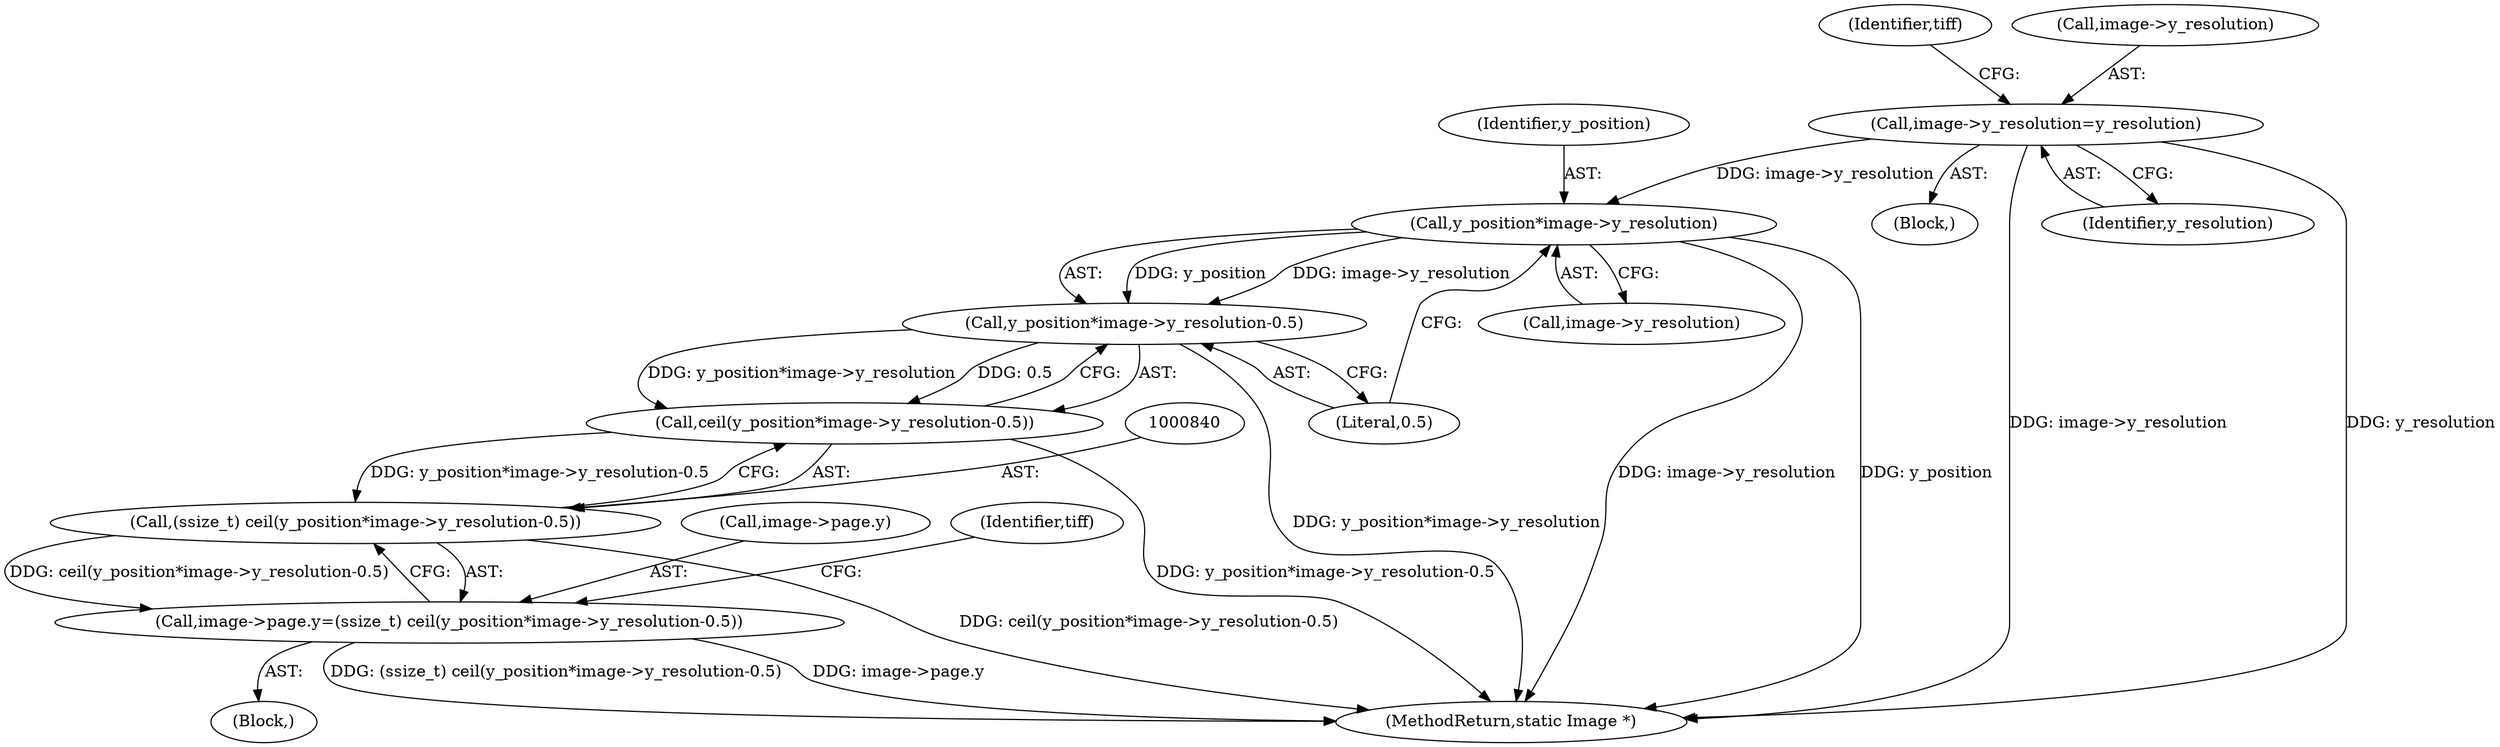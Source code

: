 digraph "0_ImageMagick_f8877abac8e568b2f339cca70c2c3c1b6eaec288@pointer" {
"1000843" [label="(Call,y_position*image->y_resolution)"];
"1000768" [label="(Call,image->y_resolution=y_resolution)"];
"1000842" [label="(Call,y_position*image->y_resolution-0.5)"];
"1000841" [label="(Call,ceil(y_position*image->y_resolution-0.5))"];
"1000839" [label="(Call,(ssize_t) ceil(y_position*image->y_resolution-0.5))"];
"1000833" [label="(Call,image->page.y=(ssize_t) ceil(y_position*image->y_resolution-0.5))"];
"1003406" [label="(MethodReturn,static Image *)"];
"1000776" [label="(Identifier,tiff)"];
"1000843" [label="(Call,y_position*image->y_resolution)"];
"1000839" [label="(Call,(ssize_t) ceil(y_position*image->y_resolution-0.5))"];
"1000834" [label="(Call,image->page.y)"];
"1000833" [label="(Call,image->page.y=(ssize_t) ceil(y_position*image->y_resolution-0.5))"];
"1000842" [label="(Call,y_position*image->y_resolution-0.5)"];
"1000852" [label="(Identifier,tiff)"];
"1000848" [label="(Literal,0.5)"];
"1000844" [label="(Identifier,y_position)"];
"1000768" [label="(Call,image->y_resolution=y_resolution)"];
"1000762" [label="(Block,)"];
"1000841" [label="(Call,ceil(y_position*image->y_resolution-0.5))"];
"1000772" [label="(Identifier,y_resolution)"];
"1000769" [label="(Call,image->y_resolution)"];
"1000816" [label="(Block,)"];
"1000845" [label="(Call,image->y_resolution)"];
"1000843" -> "1000842"  [label="AST: "];
"1000843" -> "1000845"  [label="CFG: "];
"1000844" -> "1000843"  [label="AST: "];
"1000845" -> "1000843"  [label="AST: "];
"1000848" -> "1000843"  [label="CFG: "];
"1000843" -> "1003406"  [label="DDG: y_position"];
"1000843" -> "1003406"  [label="DDG: image->y_resolution"];
"1000843" -> "1000842"  [label="DDG: y_position"];
"1000843" -> "1000842"  [label="DDG: image->y_resolution"];
"1000768" -> "1000843"  [label="DDG: image->y_resolution"];
"1000768" -> "1000762"  [label="AST: "];
"1000768" -> "1000772"  [label="CFG: "];
"1000769" -> "1000768"  [label="AST: "];
"1000772" -> "1000768"  [label="AST: "];
"1000776" -> "1000768"  [label="CFG: "];
"1000768" -> "1003406"  [label="DDG: image->y_resolution"];
"1000768" -> "1003406"  [label="DDG: y_resolution"];
"1000842" -> "1000841"  [label="AST: "];
"1000842" -> "1000848"  [label="CFG: "];
"1000848" -> "1000842"  [label="AST: "];
"1000841" -> "1000842"  [label="CFG: "];
"1000842" -> "1003406"  [label="DDG: y_position*image->y_resolution"];
"1000842" -> "1000841"  [label="DDG: y_position*image->y_resolution"];
"1000842" -> "1000841"  [label="DDG: 0.5"];
"1000841" -> "1000839"  [label="AST: "];
"1000839" -> "1000841"  [label="CFG: "];
"1000841" -> "1003406"  [label="DDG: y_position*image->y_resolution-0.5"];
"1000841" -> "1000839"  [label="DDG: y_position*image->y_resolution-0.5"];
"1000839" -> "1000833"  [label="AST: "];
"1000840" -> "1000839"  [label="AST: "];
"1000833" -> "1000839"  [label="CFG: "];
"1000839" -> "1003406"  [label="DDG: ceil(y_position*image->y_resolution-0.5)"];
"1000839" -> "1000833"  [label="DDG: ceil(y_position*image->y_resolution-0.5)"];
"1000833" -> "1000816"  [label="AST: "];
"1000834" -> "1000833"  [label="AST: "];
"1000852" -> "1000833"  [label="CFG: "];
"1000833" -> "1003406"  [label="DDG: image->page.y"];
"1000833" -> "1003406"  [label="DDG: (ssize_t) ceil(y_position*image->y_resolution-0.5)"];
}
